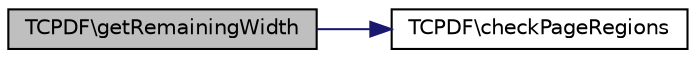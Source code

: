 digraph G
{
  edge [fontname="Helvetica",fontsize="10",labelfontname="Helvetica",labelfontsize="10"];
  node [fontname="Helvetica",fontsize="10",shape=record];
  rankdir="LR";
  Node1 [label="TCPDF\\getRemainingWidth",height=0.2,width=0.4,color="black", fillcolor="grey75", style="filled" fontcolor="black"];
  Node1 -> Node2 [color="midnightblue",fontsize="10",style="solid",fontname="Helvetica"];
  Node2 [label="TCPDF\\checkPageRegions",height=0.2,width=0.4,color="black", fillcolor="white", style="filled",URL="$classTCPDF.html#a1d99e81697a90efb13a6734001427f40",tooltip="Check page for no-write regions and adapt current coordinates and page margins if necessary..."];
}

